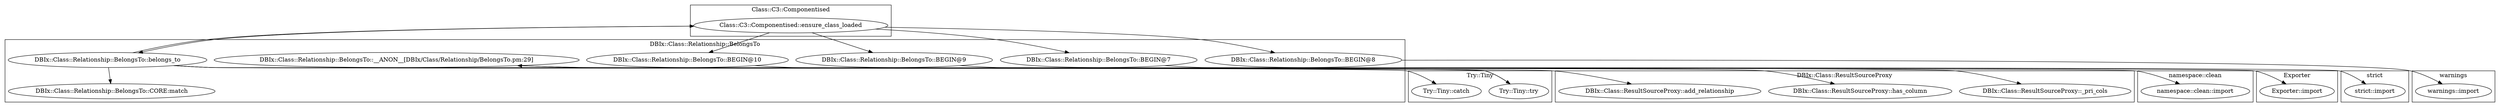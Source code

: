 digraph {
graph [overlap=false]
subgraph cluster_warnings {
	label="warnings";
	"warnings::import";
}
subgraph cluster_strict {
	label="strict";
	"strict::import";
}
subgraph cluster_DBIx_Class_ResultSourceProxy {
	label="DBIx::Class::ResultSourceProxy";
	"DBIx::Class::ResultSourceProxy::_pri_cols";
	"DBIx::Class::ResultSourceProxy::has_column";
	"DBIx::Class::ResultSourceProxy::add_relationship";
}
subgraph cluster_Exporter {
	label="Exporter";
	"Exporter::import";
}
subgraph cluster_Class_C3_Componentised {
	label="Class::C3::Componentised";
	"Class::C3::Componentised::ensure_class_loaded";
}
subgraph cluster_Try_Tiny {
	label="Try::Tiny";
	"Try::Tiny::catch";
	"Try::Tiny::try";
}
subgraph cluster_DBIx_Class_Relationship_BelongsTo {
	label="DBIx::Class::Relationship::BelongsTo";
	"DBIx::Class::Relationship::BelongsTo::CORE:match";
	"DBIx::Class::Relationship::BelongsTo::belongs_to";
	"DBIx::Class::Relationship::BelongsTo::BEGIN@10";
	"DBIx::Class::Relationship::BelongsTo::BEGIN@9";
	"DBIx::Class::Relationship::BelongsTo::__ANON__[DBIx/Class/Relationship/BelongsTo.pm:29]";
	"DBIx::Class::Relationship::BelongsTo::BEGIN@7";
	"DBIx::Class::Relationship::BelongsTo::BEGIN@8";
}
subgraph cluster_namespace_clean {
	label="namespace::clean";
	"namespace::clean::import";
}
"DBIx::Class::Relationship::BelongsTo::belongs_to" -> "Try::Tiny::try";
"DBIx::Class::Relationship::BelongsTo::BEGIN@9" -> "Exporter::import";
"Try::Tiny::try" -> "DBIx::Class::Relationship::BelongsTo::__ANON__[DBIx/Class/Relationship/BelongsTo.pm:29]";
"DBIx::Class::Relationship::BelongsTo::belongs_to" -> "DBIx::Class::ResultSourceProxy::add_relationship";
"Class::C3::Componentised::ensure_class_loaded" -> "DBIx::Class::Relationship::BelongsTo::belongs_to";
"Class::C3::Componentised::ensure_class_loaded" -> "DBIx::Class::Relationship::BelongsTo::BEGIN@9";
"DBIx::Class::Relationship::BelongsTo::belongs_to" -> "Class::C3::Componentised::ensure_class_loaded";
"DBIx::Class::Relationship::BelongsTo::belongs_to" -> "Try::Tiny::catch";
"DBIx::Class::Relationship::BelongsTo::belongs_to" -> "DBIx::Class::ResultSourceProxy::has_column";
"Class::C3::Componentised::ensure_class_loaded" -> "DBIx::Class::Relationship::BelongsTo::BEGIN@10";
"DBIx::Class::Relationship::BelongsTo::BEGIN@8" -> "warnings::import";
"DBIx::Class::Relationship::BelongsTo::__ANON__[DBIx/Class/Relationship/BelongsTo.pm:29]" -> "DBIx::Class::ResultSourceProxy::_pri_cols";
"DBIx::Class::Relationship::BelongsTo::belongs_to" -> "DBIx::Class::Relationship::BelongsTo::CORE:match";
"Class::C3::Componentised::ensure_class_loaded" -> "DBIx::Class::Relationship::BelongsTo::BEGIN@7";
"Class::C3::Componentised::ensure_class_loaded" -> "DBIx::Class::Relationship::BelongsTo::BEGIN@8";
"DBIx::Class::Relationship::BelongsTo::BEGIN@10" -> "namespace::clean::import";
"DBIx::Class::Relationship::BelongsTo::BEGIN@7" -> "strict::import";
}
